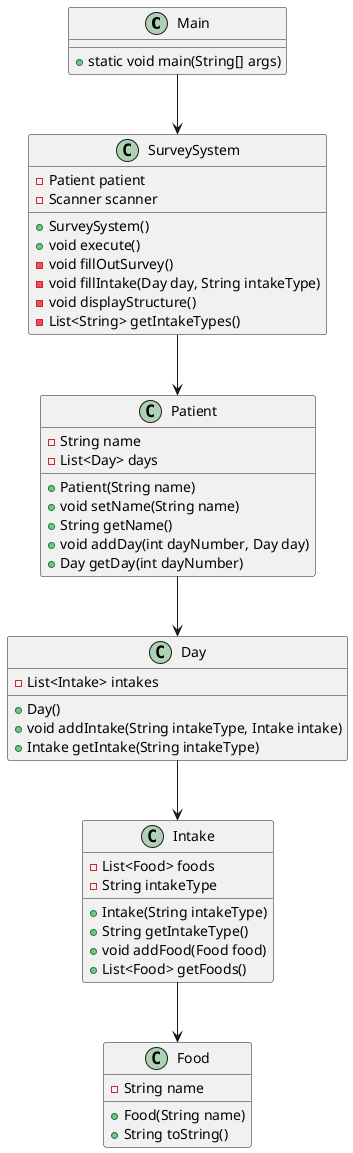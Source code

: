 @startuml

class Main {
    +static void main(String[] args)
}

class SurveySystem {
    -Patient patient
    -Scanner scanner
    +SurveySystem()
    +void execute()
    -void fillOutSurvey()
    -void fillIntake(Day day, String intakeType)
    -void displayStructure()
    -List<String> getIntakeTypes()
}

class Patient {
    -String name
    -List<Day> days
    +Patient(String name)
    +void setName(String name)
    +String getName()
    +void addDay(int dayNumber, Day day)
    +Day getDay(int dayNumber)
}

class Day {
    -List<Intake> intakes
    +Day()
    +void addIntake(String intakeType, Intake intake)
    +Intake getIntake(String intakeType)
}

class Intake {
    -List<Food> foods
    -String intakeType
    +Intake(String intakeType)
    +String getIntakeType()
    +void addFood(Food food)
    +List<Food> getFoods()
}

class Food {
    -String name
    +Food(String name)
    +String toString()
}

Main --> SurveySystem
SurveySystem --> Patient
Patient --> Day
Day --> Intake
Intake --> Food

@enduml